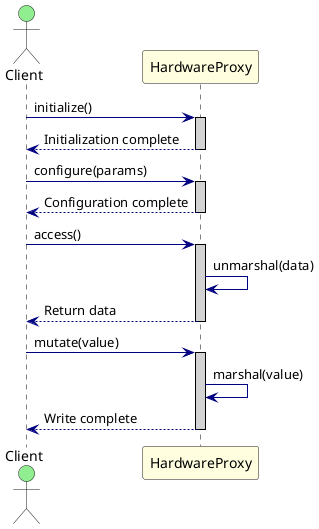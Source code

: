 @startuml SequenceDiagram

skinparam sequence {
    ActorBackgroundColor LightGreen
    ParticipantBackgroundColor LightYellow
    LifeLineBorderColor Black
    LifeLineBackgroundColor LightGray
    ArrowColor Navy
}

actor Client
participant "HardwareProxy" as Proxy

Client -> Proxy : initialize()
activate Proxy
Proxy --> Client : Initialization complete
deactivate Proxy

Client -> Proxy : configure(params)
activate Proxy
Proxy --> Client : Configuration complete
deactivate Proxy

Client -> Proxy : access()
activate Proxy
Proxy -> Proxy : unmarshal(data)
Proxy --> Client : Return data
deactivate Proxy

Client -> Proxy : mutate(value)
activate Proxy
Proxy -> Proxy : marshal(value)
Proxy --> Client : Write complete
deactivate Proxy

@enduml
